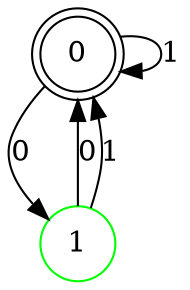 digraph {
	node [color=black shape=doublecircle]
	0
	node [color=green shape=circle]
	1
	0 -> 1 [label=0]
	0 -> 0 [label=1]
	1 -> 0 [label=0]
	1 -> 0 [label=1]
}

